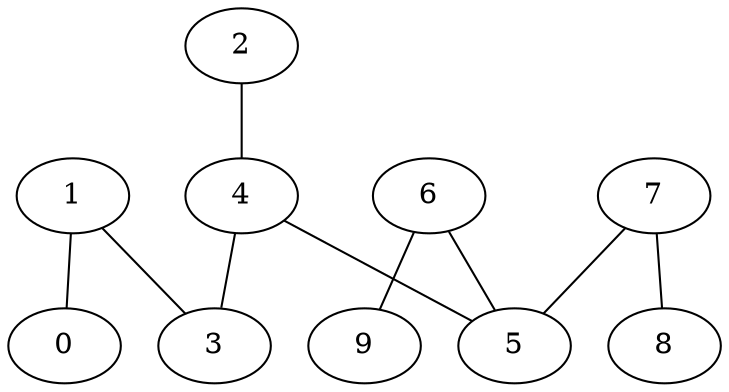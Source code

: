 graph {

 0 [pos = " -72,  21!"]
 1 [pos = " -44,  11!"]
 2 [pos = " -33,  54!"]
 3 [pos = " -27,   3!"]
 4 [pos = "  -5,  26!"]
 5 [pos = "  27,  43!"]
 6 [pos = "  57,  60!"]
 7 [pos = "  68, -21!"]
 8 [pos = "  82, -60!"]
 9 [pos = "  90,  83!"]

 7 -- 8
 6 -- 5
 1 -- 3
 1 -- 0
 4 -- 3
 4 -- 5
 2 -- 4
 6 -- 9
 7 -- 5
}
